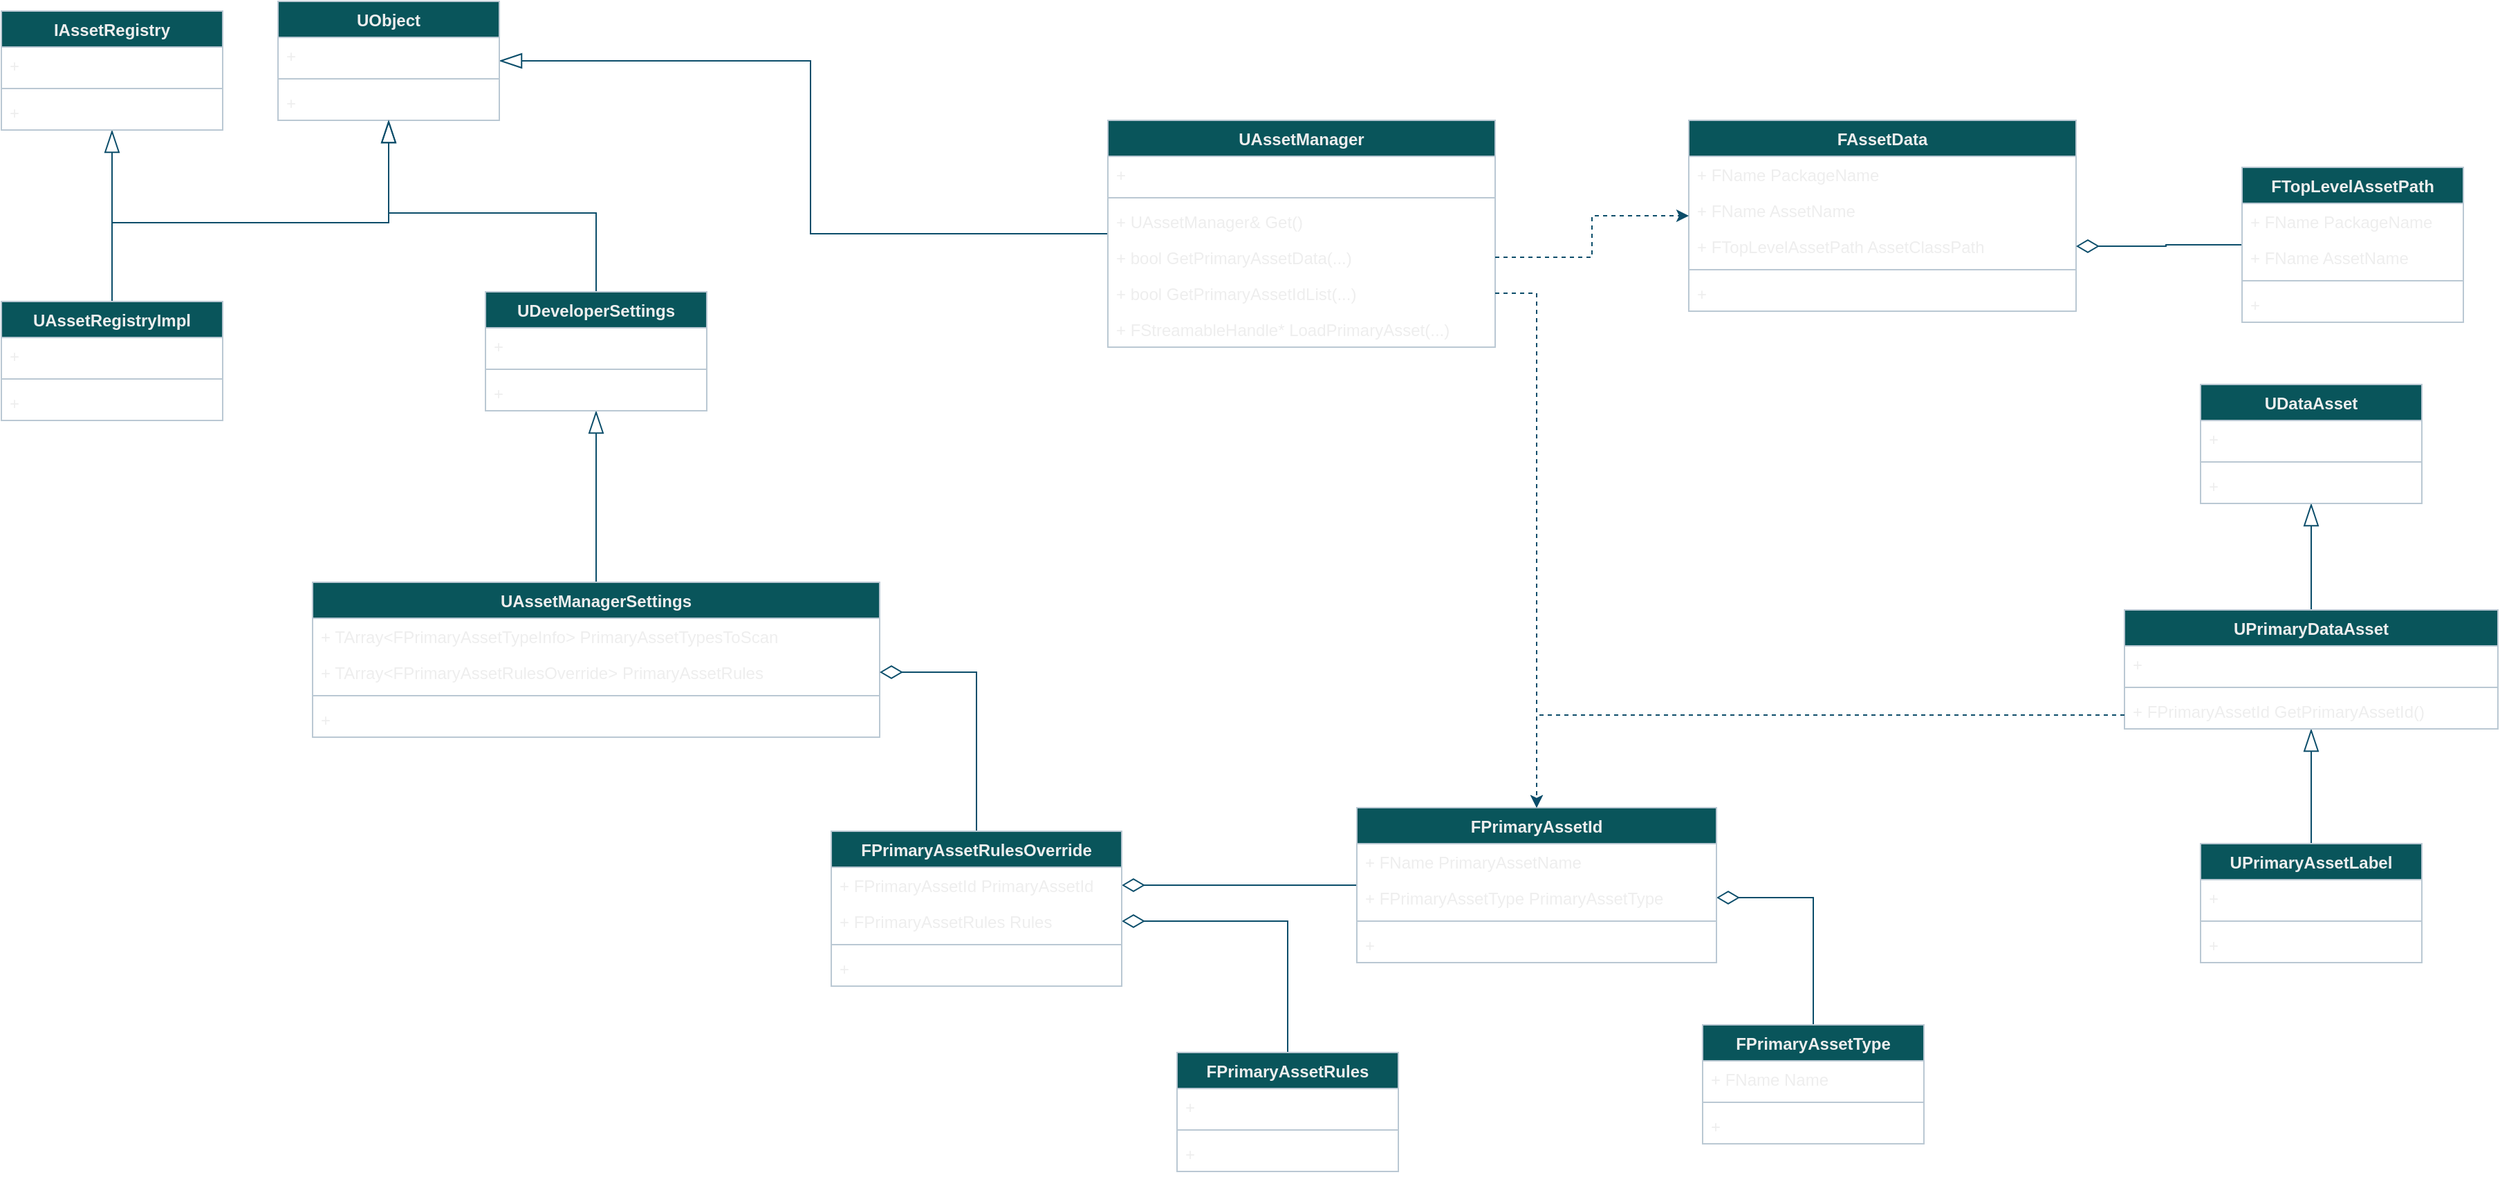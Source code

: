 <mxfile version="24.4.6" type="device">
  <diagram name="Page-1" id="oY66whavtH89TK-g8x4g">
    <mxGraphModel dx="2874" dy="1214" grid="1" gridSize="10" guides="1" tooltips="1" connect="1" arrows="1" fold="1" page="0" pageScale="1" pageWidth="850" pageHeight="1100" math="0" shadow="0">
      <root>
        <mxCell id="0" />
        <mxCell id="1" parent="0" />
        <mxCell id="v2dYOioMNI1VOxdPRESO-9" value="" style="edgeStyle=orthogonalEdgeStyle;rounded=0;orthogonalLoop=1;jettySize=auto;html=1;endArrow=blockThin;endFill=0;endSize=14;labelBackgroundColor=none;strokeColor=#0B4D6A;fontColor=default;" parent="1" source="v2dYOioMNI1VOxdPRESO-5" target="v2dYOioMNI1VOxdPRESO-1" edge="1">
          <mxGeometry relative="1" as="geometry" />
        </mxCell>
        <mxCell id="v2dYOioMNI1VOxdPRESO-32" value="" style="edgeStyle=orthogonalEdgeStyle;rounded=0;orthogonalLoop=1;jettySize=auto;html=1;strokeColor=#0B4D6A;align=center;verticalAlign=middle;fontFamily=Helvetica;fontSize=11;fontColor=default;labelBackgroundColor=none;endArrow=blockThin;endFill=0;endSize=14;" parent="1" source="v2dYOioMNI1VOxdPRESO-28" target="v2dYOioMNI1VOxdPRESO-1" edge="1">
          <mxGeometry relative="1" as="geometry" />
        </mxCell>
        <mxCell id="v2dYOioMNI1VOxdPRESO-1" value="UObject" style="swimlane;fontStyle=1;align=center;verticalAlign=top;childLayout=stackLayout;horizontal=1;startSize=26;horizontalStack=0;resizeParent=1;resizeParentMax=0;resizeLast=0;collapsible=1;marginBottom=0;whiteSpace=wrap;html=1;labelBackgroundColor=none;fillColor=#09555B;strokeColor=#BAC8D3;fontColor=#EEEEEE;" parent="1" vertex="1">
          <mxGeometry x="-290" y="150" width="160" height="86" as="geometry" />
        </mxCell>
        <mxCell id="v2dYOioMNI1VOxdPRESO-2" value="+&amp;nbsp;" style="text;strokeColor=none;fillColor=none;align=left;verticalAlign=top;spacingLeft=4;spacingRight=4;overflow=hidden;rotatable=0;points=[[0,0.5],[1,0.5]];portConstraint=eastwest;whiteSpace=wrap;html=1;labelBackgroundColor=none;fontColor=#EEEEEE;" parent="v2dYOioMNI1VOxdPRESO-1" vertex="1">
          <mxGeometry y="26" width="160" height="26" as="geometry" />
        </mxCell>
        <mxCell id="v2dYOioMNI1VOxdPRESO-3" value="" style="line;strokeWidth=1;fillColor=none;align=left;verticalAlign=middle;spacingTop=-1;spacingLeft=3;spacingRight=3;rotatable=0;labelPosition=right;points=[];portConstraint=eastwest;strokeColor=#BAC8D3;labelBackgroundColor=none;fontColor=#EEEEEE;" parent="v2dYOioMNI1VOxdPRESO-1" vertex="1">
          <mxGeometry y="52" width="160" height="8" as="geometry" />
        </mxCell>
        <mxCell id="v2dYOioMNI1VOxdPRESO-4" value="+&amp;nbsp;" style="text;strokeColor=none;fillColor=none;align=left;verticalAlign=top;spacingLeft=4;spacingRight=4;overflow=hidden;rotatable=0;points=[[0,0.5],[1,0.5]];portConstraint=eastwest;whiteSpace=wrap;html=1;labelBackgroundColor=none;fontColor=#EEEEEE;" parent="v2dYOioMNI1VOxdPRESO-1" vertex="1">
          <mxGeometry y="60" width="160" height="26" as="geometry" />
        </mxCell>
        <mxCell id="v2dYOioMNI1VOxdPRESO-5" value="UAssetManager" style="swimlane;fontStyle=1;align=center;verticalAlign=top;childLayout=stackLayout;horizontal=1;startSize=26;horizontalStack=0;resizeParent=1;resizeParentMax=0;resizeLast=0;collapsible=1;marginBottom=0;whiteSpace=wrap;html=1;labelBackgroundColor=none;fillColor=#09555B;strokeColor=#BAC8D3;fontColor=#EEEEEE;" parent="1" vertex="1">
          <mxGeometry x="310" y="236" width="280" height="164" as="geometry" />
        </mxCell>
        <mxCell id="v2dYOioMNI1VOxdPRESO-6" value="+&amp;nbsp;" style="text;strokeColor=none;fillColor=none;align=left;verticalAlign=top;spacingLeft=4;spacingRight=4;overflow=hidden;rotatable=0;points=[[0,0.5],[1,0.5]];portConstraint=eastwest;whiteSpace=wrap;html=1;labelBackgroundColor=none;fontColor=#EEEEEE;" parent="v2dYOioMNI1VOxdPRESO-5" vertex="1">
          <mxGeometry y="26" width="280" height="26" as="geometry" />
        </mxCell>
        <mxCell id="v2dYOioMNI1VOxdPRESO-7" value="" style="line;strokeWidth=1;fillColor=none;align=left;verticalAlign=middle;spacingTop=-1;spacingLeft=3;spacingRight=3;rotatable=0;labelPosition=right;points=[];portConstraint=eastwest;strokeColor=#BAC8D3;labelBackgroundColor=none;fontColor=#EEEEEE;" parent="v2dYOioMNI1VOxdPRESO-5" vertex="1">
          <mxGeometry y="52" width="280" height="8" as="geometry" />
        </mxCell>
        <mxCell id="v2dYOioMNI1VOxdPRESO-8" value="+ UAssetManager&amp;amp; Get()" style="text;strokeColor=none;fillColor=none;align=left;verticalAlign=top;spacingLeft=4;spacingRight=4;overflow=hidden;rotatable=0;points=[[0,0.5],[1,0.5]];portConstraint=eastwest;whiteSpace=wrap;html=1;labelBackgroundColor=none;fontColor=#EEEEEE;" parent="v2dYOioMNI1VOxdPRESO-5" vertex="1">
          <mxGeometry y="60" width="280" height="26" as="geometry" />
        </mxCell>
        <mxCell id="v2dYOioMNI1VOxdPRESO-52" value="+ bool GetPrimaryAssetData(...)" style="text;strokeColor=none;fillColor=none;align=left;verticalAlign=top;spacingLeft=4;spacingRight=4;overflow=hidden;rotatable=0;points=[[0,0.5],[1,0.5]];portConstraint=eastwest;whiteSpace=wrap;html=1;labelBackgroundColor=none;fontColor=#EEEEEE;" parent="v2dYOioMNI1VOxdPRESO-5" vertex="1">
          <mxGeometry y="86" width="280" height="26" as="geometry" />
        </mxCell>
        <mxCell id="v2dYOioMNI1VOxdPRESO-38" value="+ bool GetPrimaryAssetIdList(...)" style="text;strokeColor=none;fillColor=none;align=left;verticalAlign=top;spacingLeft=4;spacingRight=4;overflow=hidden;rotatable=0;points=[[0,0.5],[1,0.5]];portConstraint=eastwest;whiteSpace=wrap;html=1;labelBackgroundColor=none;fontColor=#EEEEEE;" parent="v2dYOioMNI1VOxdPRESO-5" vertex="1">
          <mxGeometry y="112" width="280" height="26" as="geometry" />
        </mxCell>
        <mxCell id="v2dYOioMNI1VOxdPRESO-53" value="+ FStreamableHandle* LoadPrimaryAsset(...)" style="text;strokeColor=none;fillColor=none;align=left;verticalAlign=top;spacingLeft=4;spacingRight=4;overflow=hidden;rotatable=0;points=[[0,0.5],[1,0.5]];portConstraint=eastwest;whiteSpace=wrap;html=1;labelBackgroundColor=none;fontColor=#EEEEEE;" parent="v2dYOioMNI1VOxdPRESO-5" vertex="1">
          <mxGeometry y="138" width="280" height="26" as="geometry" />
        </mxCell>
        <mxCell id="v2dYOioMNI1VOxdPRESO-58" value="" style="edgeStyle=orthogonalEdgeStyle;rounded=0;orthogonalLoop=1;jettySize=auto;html=1;strokeColor=#0B4D6A;align=center;verticalAlign=middle;fontFamily=Helvetica;fontSize=11;fontColor=default;labelBackgroundColor=none;endArrow=blockThin;endFill=0;endSize=14;" parent="1" source="v2dYOioMNI1VOxdPRESO-54" target="v2dYOioMNI1VOxdPRESO-10" edge="1">
          <mxGeometry relative="1" as="geometry" />
        </mxCell>
        <mxCell id="v2dYOioMNI1VOxdPRESO-10" value="IAssetRegistry" style="swimlane;fontStyle=1;align=center;verticalAlign=top;childLayout=stackLayout;horizontal=1;startSize=26;horizontalStack=0;resizeParent=1;resizeParentMax=0;resizeLast=0;collapsible=1;marginBottom=0;whiteSpace=wrap;html=1;labelBackgroundColor=none;fillColor=#09555B;strokeColor=#BAC8D3;fontColor=#EEEEEE;" parent="1" vertex="1">
          <mxGeometry x="-490" y="157" width="160" height="86" as="geometry" />
        </mxCell>
        <mxCell id="v2dYOioMNI1VOxdPRESO-11" value="+&amp;nbsp;" style="text;strokeColor=none;fillColor=none;align=left;verticalAlign=top;spacingLeft=4;spacingRight=4;overflow=hidden;rotatable=0;points=[[0,0.5],[1,0.5]];portConstraint=eastwest;whiteSpace=wrap;html=1;labelBackgroundColor=none;fontColor=#EEEEEE;" parent="v2dYOioMNI1VOxdPRESO-10" vertex="1">
          <mxGeometry y="26" width="160" height="26" as="geometry" />
        </mxCell>
        <mxCell id="v2dYOioMNI1VOxdPRESO-12" value="" style="line;strokeWidth=1;fillColor=none;align=left;verticalAlign=middle;spacingTop=-1;spacingLeft=3;spacingRight=3;rotatable=0;labelPosition=right;points=[];portConstraint=eastwest;strokeColor=#BAC8D3;labelBackgroundColor=none;fontColor=#EEEEEE;" parent="v2dYOioMNI1VOxdPRESO-10" vertex="1">
          <mxGeometry y="52" width="160" height="8" as="geometry" />
        </mxCell>
        <mxCell id="v2dYOioMNI1VOxdPRESO-13" value="+&amp;nbsp;" style="text;strokeColor=none;fillColor=none;align=left;verticalAlign=top;spacingLeft=4;spacingRight=4;overflow=hidden;rotatable=0;points=[[0,0.5],[1,0.5]];portConstraint=eastwest;whiteSpace=wrap;html=1;labelBackgroundColor=none;fontColor=#EEEEEE;" parent="v2dYOioMNI1VOxdPRESO-10" vertex="1">
          <mxGeometry y="60" width="160" height="26" as="geometry" />
        </mxCell>
        <mxCell id="v2dYOioMNI1VOxdPRESO-22" style="edgeStyle=orthogonalEdgeStyle;rounded=0;orthogonalLoop=1;jettySize=auto;html=1;endArrow=diamondThin;endFill=0;endSize=14;labelBackgroundColor=none;strokeColor=#0B4D6A;fontColor=default;" parent="1" source="v2dYOioMNI1VOxdPRESO-14" target="v2dYOioMNI1VOxdPRESO-19" edge="1">
          <mxGeometry relative="1" as="geometry" />
        </mxCell>
        <mxCell id="v2dYOioMNI1VOxdPRESO-14" value="FPrimaryAssetType" style="swimlane;fontStyle=1;align=center;verticalAlign=top;childLayout=stackLayout;horizontal=1;startSize=26;horizontalStack=0;resizeParent=1;resizeParentMax=0;resizeLast=0;collapsible=1;marginBottom=0;whiteSpace=wrap;html=1;labelBackgroundColor=none;fillColor=#09555B;strokeColor=#BAC8D3;fontColor=#EEEEEE;" parent="1" vertex="1">
          <mxGeometry x="740" y="890" width="160" height="86" as="geometry" />
        </mxCell>
        <mxCell id="v2dYOioMNI1VOxdPRESO-15" value="+ FName Name" style="text;strokeColor=none;fillColor=none;align=left;verticalAlign=top;spacingLeft=4;spacingRight=4;overflow=hidden;rotatable=0;points=[[0,0.5],[1,0.5]];portConstraint=eastwest;whiteSpace=wrap;html=1;labelBackgroundColor=none;fontColor=#EEEEEE;" parent="v2dYOioMNI1VOxdPRESO-14" vertex="1">
          <mxGeometry y="26" width="160" height="26" as="geometry" />
        </mxCell>
        <mxCell id="v2dYOioMNI1VOxdPRESO-16" value="" style="line;strokeWidth=1;fillColor=none;align=left;verticalAlign=middle;spacingTop=-1;spacingLeft=3;spacingRight=3;rotatable=0;labelPosition=right;points=[];portConstraint=eastwest;strokeColor=#BAC8D3;labelBackgroundColor=none;fontColor=#EEEEEE;" parent="v2dYOioMNI1VOxdPRESO-14" vertex="1">
          <mxGeometry y="52" width="160" height="8" as="geometry" />
        </mxCell>
        <mxCell id="v2dYOioMNI1VOxdPRESO-17" value="+&amp;nbsp;" style="text;strokeColor=none;fillColor=none;align=left;verticalAlign=top;spacingLeft=4;spacingRight=4;overflow=hidden;rotatable=0;points=[[0,0.5],[1,0.5]];portConstraint=eastwest;whiteSpace=wrap;html=1;labelBackgroundColor=none;fontColor=#EEEEEE;" parent="v2dYOioMNI1VOxdPRESO-14" vertex="1">
          <mxGeometry y="60" width="160" height="26" as="geometry" />
        </mxCell>
        <mxCell id="v2dYOioMNI1VOxdPRESO-80" style="edgeStyle=orthogonalEdgeStyle;rounded=0;orthogonalLoop=1;jettySize=auto;html=1;strokeColor=#0B4D6A;align=center;verticalAlign=middle;fontFamily=Helvetica;fontSize=11;fontColor=default;labelBackgroundColor=none;endArrow=diamondThin;endFill=0;endSize=14;" parent="1" source="v2dYOioMNI1VOxdPRESO-18" target="v2dYOioMNI1VOxdPRESO-75" edge="1">
          <mxGeometry relative="1" as="geometry" />
        </mxCell>
        <mxCell id="v2dYOioMNI1VOxdPRESO-18" value="FPrimaryAssetId" style="swimlane;fontStyle=1;align=center;verticalAlign=top;childLayout=stackLayout;horizontal=1;startSize=26;horizontalStack=0;resizeParent=1;resizeParentMax=0;resizeLast=0;collapsible=1;marginBottom=0;whiteSpace=wrap;html=1;labelBackgroundColor=none;fillColor=#09555B;strokeColor=#BAC8D3;fontColor=#EEEEEE;" parent="1" vertex="1">
          <mxGeometry x="490" y="733" width="260" height="112" as="geometry" />
        </mxCell>
        <mxCell id="v2dYOioMNI1VOxdPRESO-23" value="+ FName PrimaryAssetName" style="text;strokeColor=none;fillColor=none;align=left;verticalAlign=top;spacingLeft=4;spacingRight=4;overflow=hidden;rotatable=0;points=[[0,0.5],[1,0.5]];portConstraint=eastwest;whiteSpace=wrap;html=1;labelBackgroundColor=none;fontColor=#EEEEEE;" parent="v2dYOioMNI1VOxdPRESO-18" vertex="1">
          <mxGeometry y="26" width="260" height="26" as="geometry" />
        </mxCell>
        <mxCell id="v2dYOioMNI1VOxdPRESO-19" value="+ FPrimaryAssetType PrimaryAssetType" style="text;strokeColor=none;fillColor=none;align=left;verticalAlign=top;spacingLeft=4;spacingRight=4;overflow=hidden;rotatable=0;points=[[0,0.5],[1,0.5]];portConstraint=eastwest;whiteSpace=wrap;html=1;labelBackgroundColor=none;fontColor=#EEEEEE;" parent="v2dYOioMNI1VOxdPRESO-18" vertex="1">
          <mxGeometry y="52" width="260" height="26" as="geometry" />
        </mxCell>
        <mxCell id="v2dYOioMNI1VOxdPRESO-20" value="" style="line;strokeWidth=1;fillColor=none;align=left;verticalAlign=middle;spacingTop=-1;spacingLeft=3;spacingRight=3;rotatable=0;labelPosition=right;points=[];portConstraint=eastwest;strokeColor=#BAC8D3;labelBackgroundColor=none;fontColor=#EEEEEE;" parent="v2dYOioMNI1VOxdPRESO-18" vertex="1">
          <mxGeometry y="78" width="260" height="8" as="geometry" />
        </mxCell>
        <mxCell id="v2dYOioMNI1VOxdPRESO-21" value="+&amp;nbsp;" style="text;strokeColor=none;fillColor=none;align=left;verticalAlign=top;spacingLeft=4;spacingRight=4;overflow=hidden;rotatable=0;points=[[0,0.5],[1,0.5]];portConstraint=eastwest;whiteSpace=wrap;html=1;labelBackgroundColor=none;fontColor=#EEEEEE;" parent="v2dYOioMNI1VOxdPRESO-18" vertex="1">
          <mxGeometry y="86" width="260" height="26" as="geometry" />
        </mxCell>
        <mxCell id="v2dYOioMNI1VOxdPRESO-79" style="edgeStyle=orthogonalEdgeStyle;rounded=0;orthogonalLoop=1;jettySize=auto;html=1;strokeColor=#0B4D6A;align=center;verticalAlign=middle;fontFamily=Helvetica;fontSize=11;fontColor=default;labelBackgroundColor=none;endArrow=diamondThin;endFill=0;endSize=14;" parent="1" source="v2dYOioMNI1VOxdPRESO-24" target="v2dYOioMNI1VOxdPRESO-78" edge="1">
          <mxGeometry relative="1" as="geometry" />
        </mxCell>
        <mxCell id="v2dYOioMNI1VOxdPRESO-24" value="FPrimaryAssetRules" style="swimlane;fontStyle=1;align=center;verticalAlign=top;childLayout=stackLayout;horizontal=1;startSize=26;horizontalStack=0;resizeParent=1;resizeParentMax=0;resizeLast=0;collapsible=1;marginBottom=0;whiteSpace=wrap;html=1;labelBackgroundColor=none;fillColor=#09555B;strokeColor=#BAC8D3;fontColor=#EEEEEE;" parent="1" vertex="1">
          <mxGeometry x="360" y="910" width="160" height="86" as="geometry" />
        </mxCell>
        <mxCell id="v2dYOioMNI1VOxdPRESO-25" value="+&amp;nbsp;" style="text;strokeColor=none;fillColor=none;align=left;verticalAlign=top;spacingLeft=4;spacingRight=4;overflow=hidden;rotatable=0;points=[[0,0.5],[1,0.5]];portConstraint=eastwest;whiteSpace=wrap;html=1;labelBackgroundColor=none;fontColor=#EEEEEE;" parent="v2dYOioMNI1VOxdPRESO-24" vertex="1">
          <mxGeometry y="26" width="160" height="26" as="geometry" />
        </mxCell>
        <mxCell id="v2dYOioMNI1VOxdPRESO-26" value="" style="line;strokeWidth=1;fillColor=none;align=left;verticalAlign=middle;spacingTop=-1;spacingLeft=3;spacingRight=3;rotatable=0;labelPosition=right;points=[];portConstraint=eastwest;strokeColor=#BAC8D3;labelBackgroundColor=none;fontColor=#EEEEEE;" parent="v2dYOioMNI1VOxdPRESO-24" vertex="1">
          <mxGeometry y="52" width="160" height="8" as="geometry" />
        </mxCell>
        <mxCell id="v2dYOioMNI1VOxdPRESO-27" value="+&amp;nbsp;" style="text;strokeColor=none;fillColor=none;align=left;verticalAlign=top;spacingLeft=4;spacingRight=4;overflow=hidden;rotatable=0;points=[[0,0.5],[1,0.5]];portConstraint=eastwest;whiteSpace=wrap;html=1;labelBackgroundColor=none;fontColor=#EEEEEE;" parent="v2dYOioMNI1VOxdPRESO-24" vertex="1">
          <mxGeometry y="60" width="160" height="26" as="geometry" />
        </mxCell>
        <mxCell id="v2dYOioMNI1VOxdPRESO-37" value="" style="edgeStyle=orthogonalEdgeStyle;rounded=0;orthogonalLoop=1;jettySize=auto;html=1;strokeColor=#0B4D6A;align=center;verticalAlign=middle;fontFamily=Helvetica;fontSize=11;fontColor=default;labelBackgroundColor=none;endArrow=blockThin;endFill=0;endSize=14;" parent="1" source="v2dYOioMNI1VOxdPRESO-33" target="v2dYOioMNI1VOxdPRESO-28" edge="1">
          <mxGeometry relative="1" as="geometry" />
        </mxCell>
        <mxCell id="v2dYOioMNI1VOxdPRESO-28" value="UDeveloperSettings" style="swimlane;fontStyle=1;align=center;verticalAlign=top;childLayout=stackLayout;horizontal=1;startSize=26;horizontalStack=0;resizeParent=1;resizeParentMax=0;resizeLast=0;collapsible=1;marginBottom=0;whiteSpace=wrap;html=1;labelBackgroundColor=none;fillColor=#09555B;strokeColor=#BAC8D3;fontColor=#EEEEEE;" parent="1" vertex="1">
          <mxGeometry x="-140" y="360" width="160" height="86" as="geometry" />
        </mxCell>
        <mxCell id="v2dYOioMNI1VOxdPRESO-29" value="+&amp;nbsp;" style="text;strokeColor=none;fillColor=none;align=left;verticalAlign=top;spacingLeft=4;spacingRight=4;overflow=hidden;rotatable=0;points=[[0,0.5],[1,0.5]];portConstraint=eastwest;whiteSpace=wrap;html=1;labelBackgroundColor=none;fontColor=#EEEEEE;" parent="v2dYOioMNI1VOxdPRESO-28" vertex="1">
          <mxGeometry y="26" width="160" height="26" as="geometry" />
        </mxCell>
        <mxCell id="v2dYOioMNI1VOxdPRESO-30" value="" style="line;strokeWidth=1;fillColor=none;align=left;verticalAlign=middle;spacingTop=-1;spacingLeft=3;spacingRight=3;rotatable=0;labelPosition=right;points=[];portConstraint=eastwest;strokeColor=#BAC8D3;labelBackgroundColor=none;fontColor=#EEEEEE;" parent="v2dYOioMNI1VOxdPRESO-28" vertex="1">
          <mxGeometry y="52" width="160" height="8" as="geometry" />
        </mxCell>
        <mxCell id="v2dYOioMNI1VOxdPRESO-31" value="+&amp;nbsp;" style="text;strokeColor=none;fillColor=none;align=left;verticalAlign=top;spacingLeft=4;spacingRight=4;overflow=hidden;rotatable=0;points=[[0,0.5],[1,0.5]];portConstraint=eastwest;whiteSpace=wrap;html=1;labelBackgroundColor=none;fontColor=#EEEEEE;" parent="v2dYOioMNI1VOxdPRESO-28" vertex="1">
          <mxGeometry y="60" width="160" height="26" as="geometry" />
        </mxCell>
        <mxCell id="v2dYOioMNI1VOxdPRESO-33" value="UAssetManagerSettings" style="swimlane;fontStyle=1;align=center;verticalAlign=top;childLayout=stackLayout;horizontal=1;startSize=26;horizontalStack=0;resizeParent=1;resizeParentMax=0;resizeLast=0;collapsible=1;marginBottom=0;whiteSpace=wrap;html=1;labelBackgroundColor=none;fillColor=#09555B;strokeColor=#BAC8D3;fontColor=#EEEEEE;" parent="1" vertex="1">
          <mxGeometry x="-265" y="570" width="410" height="112" as="geometry" />
        </mxCell>
        <mxCell id="v2dYOioMNI1VOxdPRESO-34" value="+ TArray&amp;lt;FPrimaryAssetTypeInfo&amp;gt; PrimaryAssetTypesToScan" style="text;strokeColor=none;fillColor=none;align=left;verticalAlign=top;spacingLeft=4;spacingRight=4;overflow=hidden;rotatable=0;points=[[0,0.5],[1,0.5]];portConstraint=eastwest;whiteSpace=wrap;html=1;labelBackgroundColor=none;fontColor=#EEEEEE;" parent="v2dYOioMNI1VOxdPRESO-33" vertex="1">
          <mxGeometry y="26" width="410" height="26" as="geometry" />
        </mxCell>
        <mxCell id="v2dYOioMNI1VOxdPRESO-81" value="&lt;div&gt;&lt;span style=&quot;white-space: normal;&quot;&gt;+ TArray&amp;lt;FPrimaryAssetRulesOverride&amp;gt; PrimaryAssetRules&lt;/span&gt;&lt;/div&gt;" style="text;strokeColor=none;fillColor=none;align=left;verticalAlign=top;spacingLeft=4;spacingRight=4;overflow=hidden;rotatable=0;points=[[0,0.5],[1,0.5]];portConstraint=eastwest;whiteSpace=wrap;html=1;labelBackgroundColor=none;fontColor=#EEEEEE;" parent="v2dYOioMNI1VOxdPRESO-33" vertex="1">
          <mxGeometry y="52" width="410" height="26" as="geometry" />
        </mxCell>
        <mxCell id="v2dYOioMNI1VOxdPRESO-35" value="" style="line;strokeWidth=1;fillColor=none;align=left;verticalAlign=middle;spacingTop=-1;spacingLeft=3;spacingRight=3;rotatable=0;labelPosition=right;points=[];portConstraint=eastwest;strokeColor=#BAC8D3;labelBackgroundColor=none;fontColor=#EEEEEE;" parent="v2dYOioMNI1VOxdPRESO-33" vertex="1">
          <mxGeometry y="78" width="410" height="8" as="geometry" />
        </mxCell>
        <mxCell id="v2dYOioMNI1VOxdPRESO-36" value="+&amp;nbsp;" style="text;strokeColor=none;fillColor=none;align=left;verticalAlign=top;spacingLeft=4;spacingRight=4;overflow=hidden;rotatable=0;points=[[0,0.5],[1,0.5]];portConstraint=eastwest;whiteSpace=wrap;html=1;labelBackgroundColor=none;fontColor=#EEEEEE;" parent="v2dYOioMNI1VOxdPRESO-33" vertex="1">
          <mxGeometry y="86" width="410" height="26" as="geometry" />
        </mxCell>
        <mxCell id="v2dYOioMNI1VOxdPRESO-39" value="FAssetData" style="swimlane;fontStyle=1;align=center;verticalAlign=top;childLayout=stackLayout;horizontal=1;startSize=26;horizontalStack=0;resizeParent=1;resizeParentMax=0;resizeLast=0;collapsible=1;marginBottom=0;whiteSpace=wrap;html=1;labelBackgroundColor=none;fillColor=#09555B;strokeColor=#BAC8D3;fontColor=#EEEEEE;" parent="1" vertex="1">
          <mxGeometry x="730" y="236" width="280" height="138" as="geometry" />
        </mxCell>
        <mxCell id="v2dYOioMNI1VOxdPRESO-40" value="+ FName PackageName" style="text;strokeColor=none;fillColor=none;align=left;verticalAlign=top;spacingLeft=4;spacingRight=4;overflow=hidden;rotatable=0;points=[[0,0.5],[1,0.5]];portConstraint=eastwest;whiteSpace=wrap;html=1;labelBackgroundColor=none;fontColor=#EEEEEE;" parent="v2dYOioMNI1VOxdPRESO-39" vertex="1">
          <mxGeometry y="26" width="280" height="26" as="geometry" />
        </mxCell>
        <mxCell id="v2dYOioMNI1VOxdPRESO-44" value="+ FName AssetName" style="text;strokeColor=none;fillColor=none;align=left;verticalAlign=top;spacingLeft=4;spacingRight=4;overflow=hidden;rotatable=0;points=[[0,0.5],[1,0.5]];portConstraint=eastwest;whiteSpace=wrap;html=1;labelBackgroundColor=none;fontColor=#EEEEEE;" parent="v2dYOioMNI1VOxdPRESO-39" vertex="1">
          <mxGeometry y="52" width="280" height="26" as="geometry" />
        </mxCell>
        <mxCell id="v2dYOioMNI1VOxdPRESO-45" value="+ FTopLevelAssetPath AssetClassPath" style="text;strokeColor=none;fillColor=none;align=left;verticalAlign=top;spacingLeft=4;spacingRight=4;overflow=hidden;rotatable=0;points=[[0,0.5],[1,0.5]];portConstraint=eastwest;whiteSpace=wrap;html=1;labelBackgroundColor=none;fontColor=#EEEEEE;" parent="v2dYOioMNI1VOxdPRESO-39" vertex="1">
          <mxGeometry y="78" width="280" height="26" as="geometry" />
        </mxCell>
        <mxCell id="v2dYOioMNI1VOxdPRESO-41" value="" style="line;strokeWidth=1;fillColor=none;align=left;verticalAlign=middle;spacingTop=-1;spacingLeft=3;spacingRight=3;rotatable=0;labelPosition=right;points=[];portConstraint=eastwest;strokeColor=#BAC8D3;labelBackgroundColor=none;fontColor=#EEEEEE;" parent="v2dYOioMNI1VOxdPRESO-39" vertex="1">
          <mxGeometry y="104" width="280" height="8" as="geometry" />
        </mxCell>
        <mxCell id="v2dYOioMNI1VOxdPRESO-42" value="+&amp;nbsp;" style="text;strokeColor=none;fillColor=none;align=left;verticalAlign=top;spacingLeft=4;spacingRight=4;overflow=hidden;rotatable=0;points=[[0,0.5],[1,0.5]];portConstraint=eastwest;whiteSpace=wrap;html=1;labelBackgroundColor=none;fontColor=#EEEEEE;" parent="v2dYOioMNI1VOxdPRESO-39" vertex="1">
          <mxGeometry y="112" width="280" height="26" as="geometry" />
        </mxCell>
        <mxCell id="v2dYOioMNI1VOxdPRESO-51" style="edgeStyle=orthogonalEdgeStyle;rounded=0;orthogonalLoop=1;jettySize=auto;html=1;strokeColor=#0B4D6A;align=center;verticalAlign=middle;fontFamily=Helvetica;fontSize=11;fontColor=default;labelBackgroundColor=none;endArrow=diamondThin;endFill=0;endSize=14;" parent="1" source="v2dYOioMNI1VOxdPRESO-46" target="v2dYOioMNI1VOxdPRESO-45" edge="1">
          <mxGeometry relative="1" as="geometry" />
        </mxCell>
        <mxCell id="v2dYOioMNI1VOxdPRESO-46" value="FTopLevelAssetPath" style="swimlane;fontStyle=1;align=center;verticalAlign=top;childLayout=stackLayout;horizontal=1;startSize=26;horizontalStack=0;resizeParent=1;resizeParentMax=0;resizeLast=0;collapsible=1;marginBottom=0;whiteSpace=wrap;html=1;labelBackgroundColor=none;fillColor=#09555B;strokeColor=#BAC8D3;fontColor=#EEEEEE;" parent="1" vertex="1">
          <mxGeometry x="1130" y="270" width="160" height="112" as="geometry" />
        </mxCell>
        <mxCell id="v2dYOioMNI1VOxdPRESO-47" value="+ FName PackageName" style="text;strokeColor=none;fillColor=none;align=left;verticalAlign=top;spacingLeft=4;spacingRight=4;overflow=hidden;rotatable=0;points=[[0,0.5],[1,0.5]];portConstraint=eastwest;whiteSpace=wrap;html=1;labelBackgroundColor=none;fontColor=#EEEEEE;" parent="v2dYOioMNI1VOxdPRESO-46" vertex="1">
          <mxGeometry y="26" width="160" height="26" as="geometry" />
        </mxCell>
        <mxCell id="v2dYOioMNI1VOxdPRESO-50" value="+ FName AssetName" style="text;strokeColor=none;fillColor=none;align=left;verticalAlign=top;spacingLeft=4;spacingRight=4;overflow=hidden;rotatable=0;points=[[0,0.5],[1,0.5]];portConstraint=eastwest;whiteSpace=wrap;html=1;labelBackgroundColor=none;fontColor=#EEEEEE;" parent="v2dYOioMNI1VOxdPRESO-46" vertex="1">
          <mxGeometry y="52" width="160" height="26" as="geometry" />
        </mxCell>
        <mxCell id="v2dYOioMNI1VOxdPRESO-48" value="" style="line;strokeWidth=1;fillColor=none;align=left;verticalAlign=middle;spacingTop=-1;spacingLeft=3;spacingRight=3;rotatable=0;labelPosition=right;points=[];portConstraint=eastwest;strokeColor=#BAC8D3;labelBackgroundColor=none;fontColor=#EEEEEE;" parent="v2dYOioMNI1VOxdPRESO-46" vertex="1">
          <mxGeometry y="78" width="160" height="8" as="geometry" />
        </mxCell>
        <mxCell id="v2dYOioMNI1VOxdPRESO-49" value="+&amp;nbsp;" style="text;strokeColor=none;fillColor=none;align=left;verticalAlign=top;spacingLeft=4;spacingRight=4;overflow=hidden;rotatable=0;points=[[0,0.5],[1,0.5]];portConstraint=eastwest;whiteSpace=wrap;html=1;labelBackgroundColor=none;fontColor=#EEEEEE;" parent="v2dYOioMNI1VOxdPRESO-46" vertex="1">
          <mxGeometry y="86" width="160" height="26" as="geometry" />
        </mxCell>
        <mxCell id="v2dYOioMNI1VOxdPRESO-59" style="edgeStyle=orthogonalEdgeStyle;rounded=0;orthogonalLoop=1;jettySize=auto;html=1;strokeColor=#0B4D6A;align=center;verticalAlign=middle;fontFamily=Helvetica;fontSize=11;fontColor=default;labelBackgroundColor=none;endArrow=blockThin;endFill=0;endSize=14;editable=1;movable=1;resizable=1;rotatable=1;deletable=1;locked=0;connectable=1;" parent="1" source="v2dYOioMNI1VOxdPRESO-54" target="v2dYOioMNI1VOxdPRESO-1" edge="1">
          <mxGeometry relative="1" as="geometry">
            <Array as="points">
              <mxPoint x="-410" y="310" />
              <mxPoint x="-210" y="310" />
            </Array>
          </mxGeometry>
        </mxCell>
        <mxCell id="v2dYOioMNI1VOxdPRESO-54" value="UAssetRegistryImpl" style="swimlane;fontStyle=1;align=center;verticalAlign=top;childLayout=stackLayout;horizontal=1;startSize=26;horizontalStack=0;resizeParent=1;resizeParentMax=0;resizeLast=0;collapsible=1;marginBottom=0;whiteSpace=wrap;html=1;labelBackgroundColor=none;fillColor=#09555B;strokeColor=#BAC8D3;fontColor=#EEEEEE;" parent="1" vertex="1">
          <mxGeometry x="-490" y="367" width="160" height="86" as="geometry" />
        </mxCell>
        <mxCell id="v2dYOioMNI1VOxdPRESO-55" value="+&amp;nbsp;" style="text;strokeColor=none;fillColor=none;align=left;verticalAlign=top;spacingLeft=4;spacingRight=4;overflow=hidden;rotatable=0;points=[[0,0.5],[1,0.5]];portConstraint=eastwest;whiteSpace=wrap;html=1;labelBackgroundColor=none;fontColor=#EEEEEE;" parent="v2dYOioMNI1VOxdPRESO-54" vertex="1">
          <mxGeometry y="26" width="160" height="26" as="geometry" />
        </mxCell>
        <mxCell id="v2dYOioMNI1VOxdPRESO-56" value="" style="line;strokeWidth=1;fillColor=none;align=left;verticalAlign=middle;spacingTop=-1;spacingLeft=3;spacingRight=3;rotatable=0;labelPosition=right;points=[];portConstraint=eastwest;strokeColor=#BAC8D3;labelBackgroundColor=none;fontColor=#EEEEEE;" parent="v2dYOioMNI1VOxdPRESO-54" vertex="1">
          <mxGeometry y="52" width="160" height="8" as="geometry" />
        </mxCell>
        <mxCell id="v2dYOioMNI1VOxdPRESO-57" value="+&amp;nbsp;" style="text;strokeColor=none;fillColor=none;align=left;verticalAlign=top;spacingLeft=4;spacingRight=4;overflow=hidden;rotatable=0;points=[[0,0.5],[1,0.5]];portConstraint=eastwest;whiteSpace=wrap;html=1;labelBackgroundColor=none;fontColor=#EEEEEE;" parent="v2dYOioMNI1VOxdPRESO-54" vertex="1">
          <mxGeometry y="60" width="160" height="26" as="geometry" />
        </mxCell>
        <mxCell id="v2dYOioMNI1VOxdPRESO-68" value="" style="edgeStyle=orthogonalEdgeStyle;rounded=0;orthogonalLoop=1;jettySize=auto;html=1;strokeColor=#0B4D6A;align=center;verticalAlign=middle;fontFamily=Helvetica;fontSize=11;fontColor=default;labelBackgroundColor=none;endArrow=blockThin;endFill=0;endSize=14;" parent="1" source="v2dYOioMNI1VOxdPRESO-64" target="v2dYOioMNI1VOxdPRESO-60" edge="1">
          <mxGeometry relative="1" as="geometry" />
        </mxCell>
        <mxCell id="v2dYOioMNI1VOxdPRESO-60" value="UDataAsset" style="swimlane;fontStyle=1;align=center;verticalAlign=top;childLayout=stackLayout;horizontal=1;startSize=26;horizontalStack=0;resizeParent=1;resizeParentMax=0;resizeLast=0;collapsible=1;marginBottom=0;whiteSpace=wrap;html=1;labelBackgroundColor=none;fillColor=#09555B;strokeColor=#BAC8D3;fontColor=#EEEEEE;" parent="1" vertex="1">
          <mxGeometry x="1100" y="427" width="160" height="86" as="geometry" />
        </mxCell>
        <mxCell id="v2dYOioMNI1VOxdPRESO-61" value="+&amp;nbsp;" style="text;strokeColor=none;fillColor=none;align=left;verticalAlign=top;spacingLeft=4;spacingRight=4;overflow=hidden;rotatable=0;points=[[0,0.5],[1,0.5]];portConstraint=eastwest;whiteSpace=wrap;html=1;labelBackgroundColor=none;fontColor=#EEEEEE;" parent="v2dYOioMNI1VOxdPRESO-60" vertex="1">
          <mxGeometry y="26" width="160" height="26" as="geometry" />
        </mxCell>
        <mxCell id="v2dYOioMNI1VOxdPRESO-62" value="" style="line;strokeWidth=1;fillColor=none;align=left;verticalAlign=middle;spacingTop=-1;spacingLeft=3;spacingRight=3;rotatable=0;labelPosition=right;points=[];portConstraint=eastwest;strokeColor=#BAC8D3;labelBackgroundColor=none;fontColor=#EEEEEE;" parent="v2dYOioMNI1VOxdPRESO-60" vertex="1">
          <mxGeometry y="52" width="160" height="8" as="geometry" />
        </mxCell>
        <mxCell id="v2dYOioMNI1VOxdPRESO-63" value="+&amp;nbsp;" style="text;strokeColor=none;fillColor=none;align=left;verticalAlign=top;spacingLeft=4;spacingRight=4;overflow=hidden;rotatable=0;points=[[0,0.5],[1,0.5]];portConstraint=eastwest;whiteSpace=wrap;html=1;labelBackgroundColor=none;fontColor=#EEEEEE;" parent="v2dYOioMNI1VOxdPRESO-60" vertex="1">
          <mxGeometry y="60" width="160" height="26" as="geometry" />
        </mxCell>
        <mxCell id="v2dYOioMNI1VOxdPRESO-73" value="" style="edgeStyle=orthogonalEdgeStyle;rounded=0;orthogonalLoop=1;jettySize=auto;html=1;strokeColor=#0B4D6A;align=center;verticalAlign=middle;fontFamily=Helvetica;fontSize=11;fontColor=default;labelBackgroundColor=none;endArrow=blockThin;endFill=0;endSize=14;" parent="1" source="v2dYOioMNI1VOxdPRESO-69" target="v2dYOioMNI1VOxdPRESO-64" edge="1">
          <mxGeometry relative="1" as="geometry" />
        </mxCell>
        <mxCell id="v2dYOioMNI1VOxdPRESO-64" value="UPrimaryDataAsset" style="swimlane;fontStyle=1;align=center;verticalAlign=top;childLayout=stackLayout;horizontal=1;startSize=26;horizontalStack=0;resizeParent=1;resizeParentMax=0;resizeLast=0;collapsible=1;marginBottom=0;whiteSpace=wrap;html=1;labelBackgroundColor=none;fillColor=#09555B;strokeColor=#BAC8D3;fontColor=#EEEEEE;" parent="1" vertex="1">
          <mxGeometry x="1045" y="590" width="270" height="86" as="geometry" />
        </mxCell>
        <mxCell id="v2dYOioMNI1VOxdPRESO-65" value="+&amp;nbsp;" style="text;strokeColor=none;fillColor=none;align=left;verticalAlign=top;spacingLeft=4;spacingRight=4;overflow=hidden;rotatable=0;points=[[0,0.5],[1,0.5]];portConstraint=eastwest;whiteSpace=wrap;html=1;labelBackgroundColor=none;fontColor=#EEEEEE;" parent="v2dYOioMNI1VOxdPRESO-64" vertex="1">
          <mxGeometry y="26" width="270" height="26" as="geometry" />
        </mxCell>
        <mxCell id="v2dYOioMNI1VOxdPRESO-66" value="" style="line;strokeWidth=1;fillColor=none;align=left;verticalAlign=middle;spacingTop=-1;spacingLeft=3;spacingRight=3;rotatable=0;labelPosition=right;points=[];portConstraint=eastwest;strokeColor=#BAC8D3;labelBackgroundColor=none;fontColor=#EEEEEE;" parent="v2dYOioMNI1VOxdPRESO-64" vertex="1">
          <mxGeometry y="52" width="270" height="8" as="geometry" />
        </mxCell>
        <mxCell id="v2dYOioMNI1VOxdPRESO-67" value="+ FPrimaryAssetId GetPrimaryAssetId()" style="text;strokeColor=none;fillColor=none;align=left;verticalAlign=top;spacingLeft=4;spacingRight=4;overflow=hidden;rotatable=0;points=[[0,0.5],[1,0.5]];portConstraint=eastwest;whiteSpace=wrap;html=1;labelBackgroundColor=none;fontColor=#EEEEEE;" parent="v2dYOioMNI1VOxdPRESO-64" vertex="1">
          <mxGeometry y="60" width="270" height="26" as="geometry" />
        </mxCell>
        <mxCell id="v2dYOioMNI1VOxdPRESO-69" value="UPrimaryAssetLabel" style="swimlane;fontStyle=1;align=center;verticalAlign=top;childLayout=stackLayout;horizontal=1;startSize=26;horizontalStack=0;resizeParent=1;resizeParentMax=0;resizeLast=0;collapsible=1;marginBottom=0;whiteSpace=wrap;html=1;labelBackgroundColor=none;fillColor=#09555B;strokeColor=#BAC8D3;fontColor=#EEEEEE;" parent="1" vertex="1">
          <mxGeometry x="1100" y="759" width="160" height="86" as="geometry" />
        </mxCell>
        <mxCell id="v2dYOioMNI1VOxdPRESO-70" value="+&amp;nbsp;" style="text;strokeColor=none;fillColor=none;align=left;verticalAlign=top;spacingLeft=4;spacingRight=4;overflow=hidden;rotatable=0;points=[[0,0.5],[1,0.5]];portConstraint=eastwest;whiteSpace=wrap;html=1;labelBackgroundColor=none;fontColor=#EEEEEE;" parent="v2dYOioMNI1VOxdPRESO-69" vertex="1">
          <mxGeometry y="26" width="160" height="26" as="geometry" />
        </mxCell>
        <mxCell id="v2dYOioMNI1VOxdPRESO-71" value="" style="line;strokeWidth=1;fillColor=none;align=left;verticalAlign=middle;spacingTop=-1;spacingLeft=3;spacingRight=3;rotatable=0;labelPosition=right;points=[];portConstraint=eastwest;strokeColor=#BAC8D3;labelBackgroundColor=none;fontColor=#EEEEEE;" parent="v2dYOioMNI1VOxdPRESO-69" vertex="1">
          <mxGeometry y="52" width="160" height="8" as="geometry" />
        </mxCell>
        <mxCell id="v2dYOioMNI1VOxdPRESO-72" value="+&amp;nbsp;" style="text;strokeColor=none;fillColor=none;align=left;verticalAlign=top;spacingLeft=4;spacingRight=4;overflow=hidden;rotatable=0;points=[[0,0.5],[1,0.5]];portConstraint=eastwest;whiteSpace=wrap;html=1;labelBackgroundColor=none;fontColor=#EEEEEE;" parent="v2dYOioMNI1VOxdPRESO-69" vertex="1">
          <mxGeometry y="60" width="160" height="26" as="geometry" />
        </mxCell>
        <mxCell id="v2dYOioMNI1VOxdPRESO-82" style="edgeStyle=orthogonalEdgeStyle;rounded=0;orthogonalLoop=1;jettySize=auto;html=1;strokeColor=#0B4D6A;align=center;verticalAlign=middle;fontFamily=Helvetica;fontSize=11;fontColor=default;labelBackgroundColor=none;endArrow=diamondThin;endFill=0;endSize=14;" parent="1" source="v2dYOioMNI1VOxdPRESO-74" target="v2dYOioMNI1VOxdPRESO-81" edge="1">
          <mxGeometry relative="1" as="geometry" />
        </mxCell>
        <mxCell id="v2dYOioMNI1VOxdPRESO-74" value="FPrimaryAssetRulesOverride" style="swimlane;fontStyle=1;align=center;verticalAlign=top;childLayout=stackLayout;horizontal=1;startSize=26;horizontalStack=0;resizeParent=1;resizeParentMax=0;resizeLast=0;collapsible=1;marginBottom=0;whiteSpace=wrap;html=1;labelBackgroundColor=none;fillColor=#09555B;strokeColor=#BAC8D3;fontColor=#EEEEEE;" parent="1" vertex="1">
          <mxGeometry x="110" y="750" width="210" height="112" as="geometry" />
        </mxCell>
        <mxCell id="v2dYOioMNI1VOxdPRESO-75" value="+ FPrimaryAssetId PrimaryAssetId" style="text;strokeColor=none;fillColor=none;align=left;verticalAlign=top;spacingLeft=4;spacingRight=4;overflow=hidden;rotatable=0;points=[[0,0.5],[1,0.5]];portConstraint=eastwest;whiteSpace=wrap;html=1;labelBackgroundColor=none;fontColor=#EEEEEE;" parent="v2dYOioMNI1VOxdPRESO-74" vertex="1">
          <mxGeometry y="26" width="210" height="26" as="geometry" />
        </mxCell>
        <mxCell id="v2dYOioMNI1VOxdPRESO-78" value="+ FPrimaryAssetRules Rules" style="text;strokeColor=none;fillColor=none;align=left;verticalAlign=top;spacingLeft=4;spacingRight=4;overflow=hidden;rotatable=0;points=[[0,0.5],[1,0.5]];portConstraint=eastwest;whiteSpace=wrap;html=1;labelBackgroundColor=none;fontColor=#EEEEEE;" parent="v2dYOioMNI1VOxdPRESO-74" vertex="1">
          <mxGeometry y="52" width="210" height="26" as="geometry" />
        </mxCell>
        <mxCell id="v2dYOioMNI1VOxdPRESO-76" value="" style="line;strokeWidth=1;fillColor=none;align=left;verticalAlign=middle;spacingTop=-1;spacingLeft=3;spacingRight=3;rotatable=0;labelPosition=right;points=[];portConstraint=eastwest;strokeColor=#BAC8D3;labelBackgroundColor=none;fontColor=#EEEEEE;" parent="v2dYOioMNI1VOxdPRESO-74" vertex="1">
          <mxGeometry y="78" width="210" height="8" as="geometry" />
        </mxCell>
        <mxCell id="v2dYOioMNI1VOxdPRESO-77" value="+&amp;nbsp;" style="text;strokeColor=none;fillColor=none;align=left;verticalAlign=top;spacingLeft=4;spacingRight=4;overflow=hidden;rotatable=0;points=[[0,0.5],[1,0.5]];portConstraint=eastwest;whiteSpace=wrap;html=1;labelBackgroundColor=none;fontColor=#EEEEEE;" parent="v2dYOioMNI1VOxdPRESO-74" vertex="1">
          <mxGeometry y="86" width="210" height="26" as="geometry" />
        </mxCell>
        <mxCell id="v2dYOioMNI1VOxdPRESO-83" style="edgeStyle=orthogonalEdgeStyle;rounded=0;orthogonalLoop=1;jettySize=auto;html=1;dashed=1;labelBackgroundColor=none;strokeColor=#0B4D6A;fontColor=default;" parent="1" source="v2dYOioMNI1VOxdPRESO-67" target="v2dYOioMNI1VOxdPRESO-18" edge="1">
          <mxGeometry relative="1" as="geometry">
            <Array as="points">
              <mxPoint x="620" y="666" />
            </Array>
          </mxGeometry>
        </mxCell>
        <mxCell id="v2dYOioMNI1VOxdPRESO-84" style="edgeStyle=orthogonalEdgeStyle;rounded=0;orthogonalLoop=1;jettySize=auto;html=1;dashed=1;labelBackgroundColor=none;strokeColor=#0B4D6A;fontColor=default;" parent="1" source="v2dYOioMNI1VOxdPRESO-38" target="v2dYOioMNI1VOxdPRESO-18" edge="1">
          <mxGeometry relative="1" as="geometry" />
        </mxCell>
        <mxCell id="v2dYOioMNI1VOxdPRESO-85" style="edgeStyle=orthogonalEdgeStyle;rounded=0;orthogonalLoop=1;jettySize=auto;html=1;dashed=1;labelBackgroundColor=none;strokeColor=#0B4D6A;fontColor=default;" parent="1" source="v2dYOioMNI1VOxdPRESO-52" target="v2dYOioMNI1VOxdPRESO-39" edge="1">
          <mxGeometry relative="1" as="geometry" />
        </mxCell>
      </root>
    </mxGraphModel>
  </diagram>
</mxfile>
